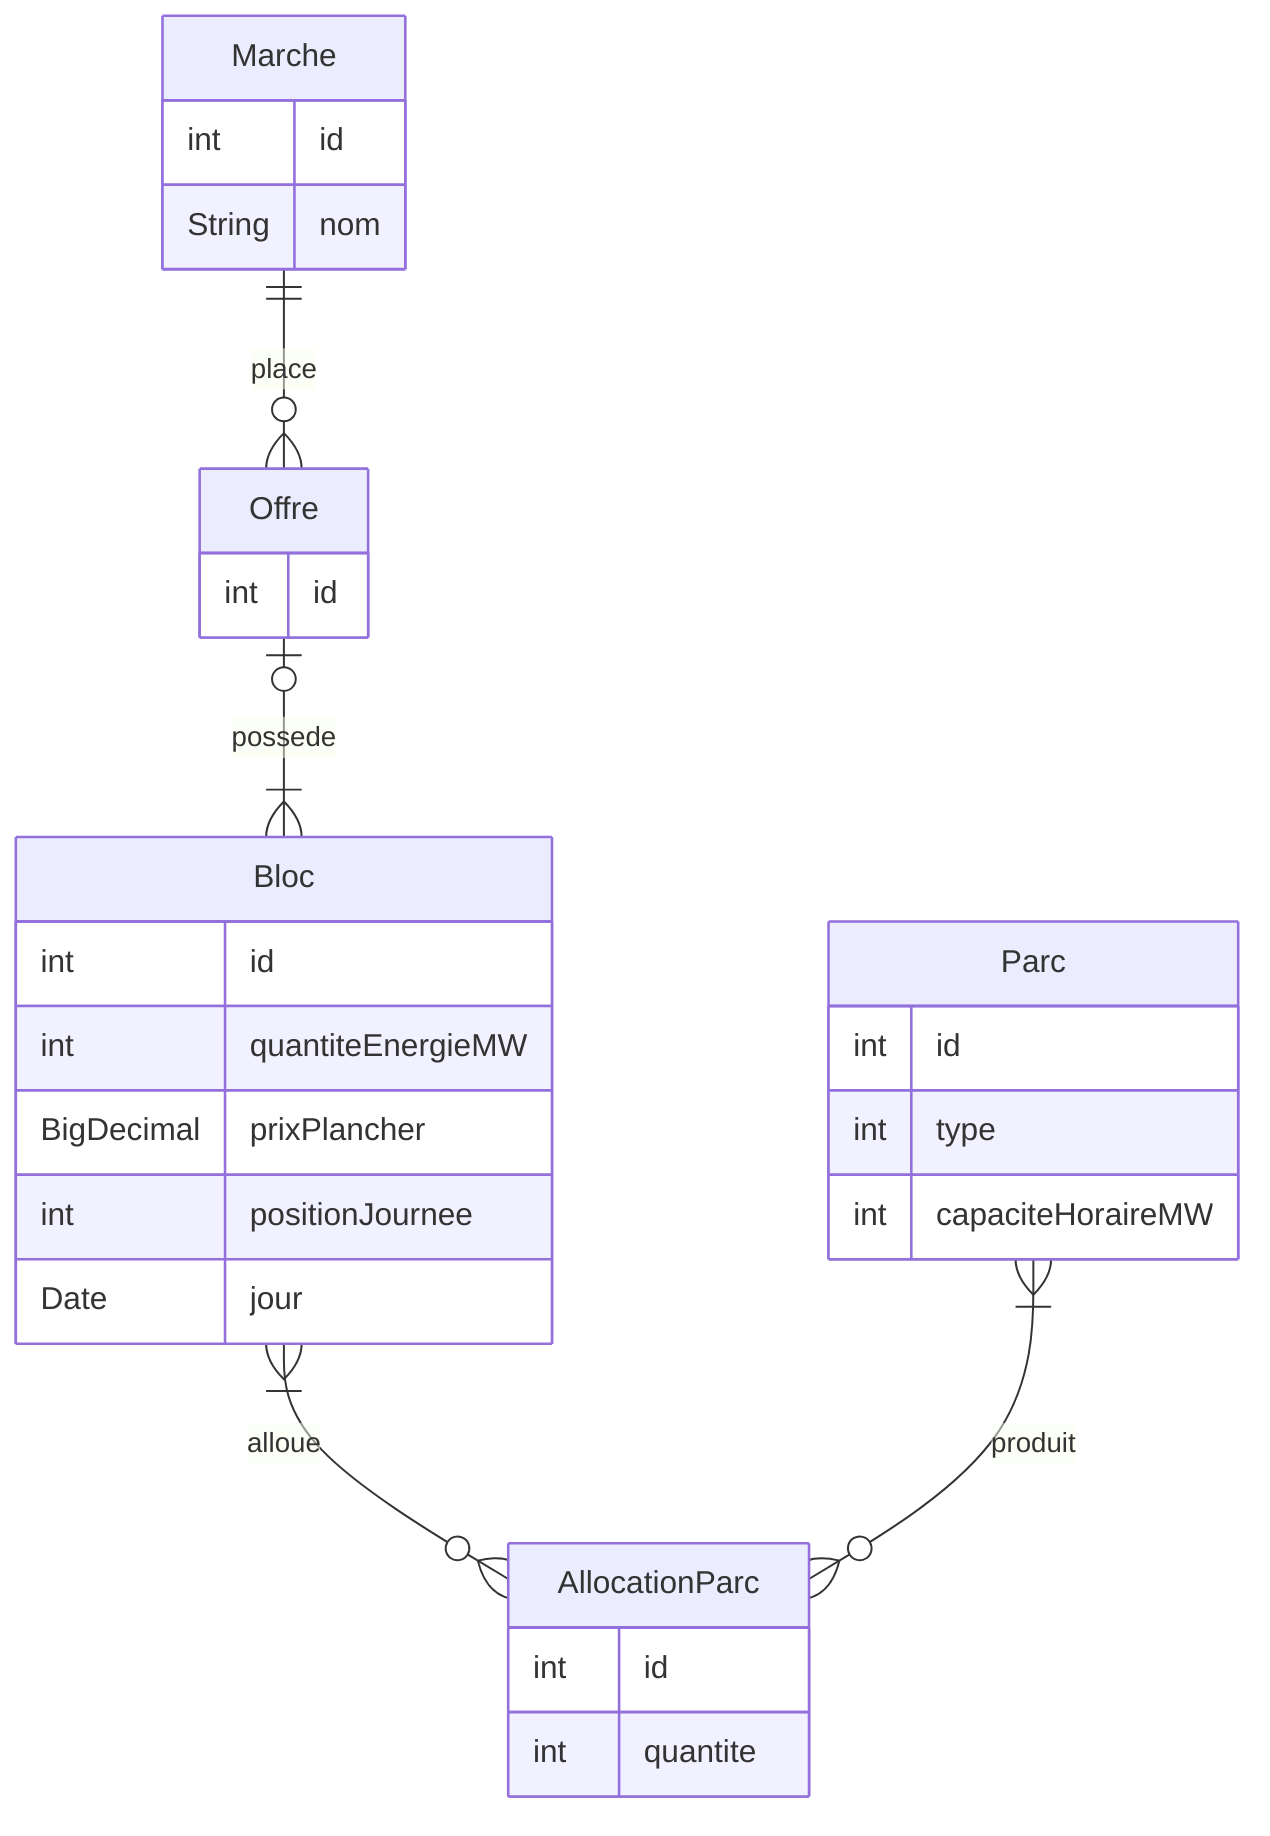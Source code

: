 erDiagram
    m[Marche] {
        int id
        String nom
    }
    o[Offre] {
        int id
    }
    m ||--o{ o: place
    o |o--|{ b: possede
    b[Bloc] {
        int id
        int quantiteEnergieMW
        BigDecimal prixPlancher
        int positionJournee
        Date jour
    }
    p[Parc] {
        int id
        int type
        int capaciteHoraireMW
    }
    a[AllocationParc] {
        int id
        int quantite
    }
    b }|--o{ a: alloue
    p }|--o{ a: produit